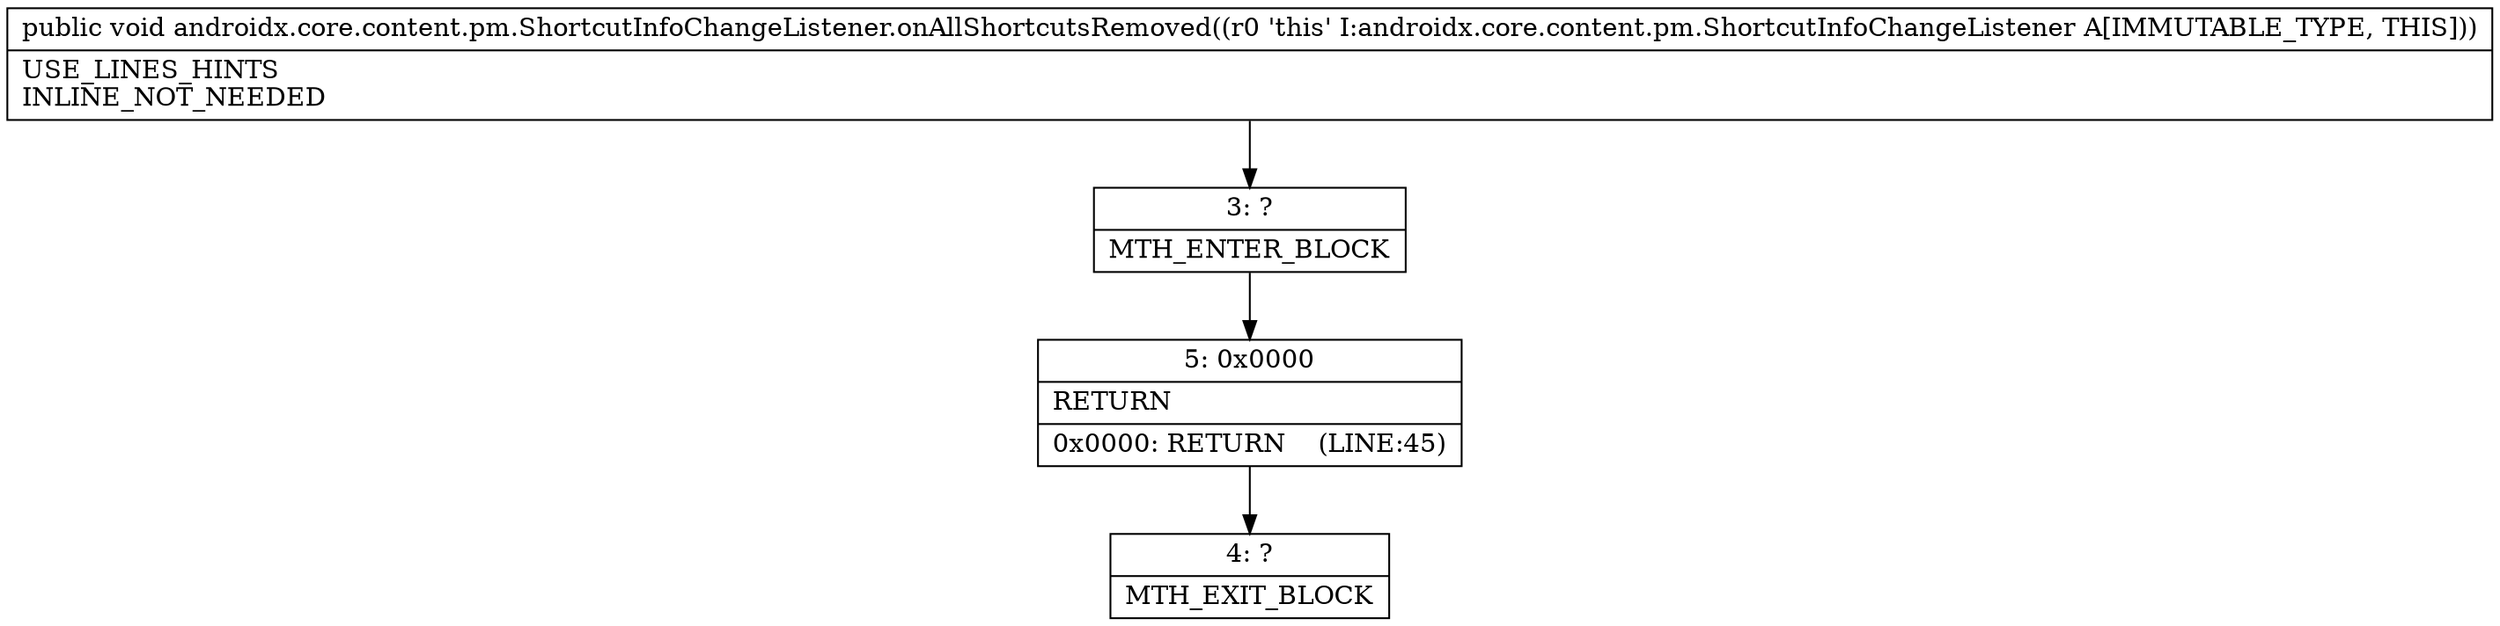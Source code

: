 digraph "CFG forandroidx.core.content.pm.ShortcutInfoChangeListener.onAllShortcutsRemoved()V" {
Node_3 [shape=record,label="{3\:\ ?|MTH_ENTER_BLOCK\l}"];
Node_5 [shape=record,label="{5\:\ 0x0000|RETURN\l|0x0000: RETURN    (LINE:45)\l}"];
Node_4 [shape=record,label="{4\:\ ?|MTH_EXIT_BLOCK\l}"];
MethodNode[shape=record,label="{public void androidx.core.content.pm.ShortcutInfoChangeListener.onAllShortcutsRemoved((r0 'this' I:androidx.core.content.pm.ShortcutInfoChangeListener A[IMMUTABLE_TYPE, THIS]))  | USE_LINES_HINTS\lINLINE_NOT_NEEDED\l}"];
MethodNode -> Node_3;Node_3 -> Node_5;
Node_5 -> Node_4;
}

